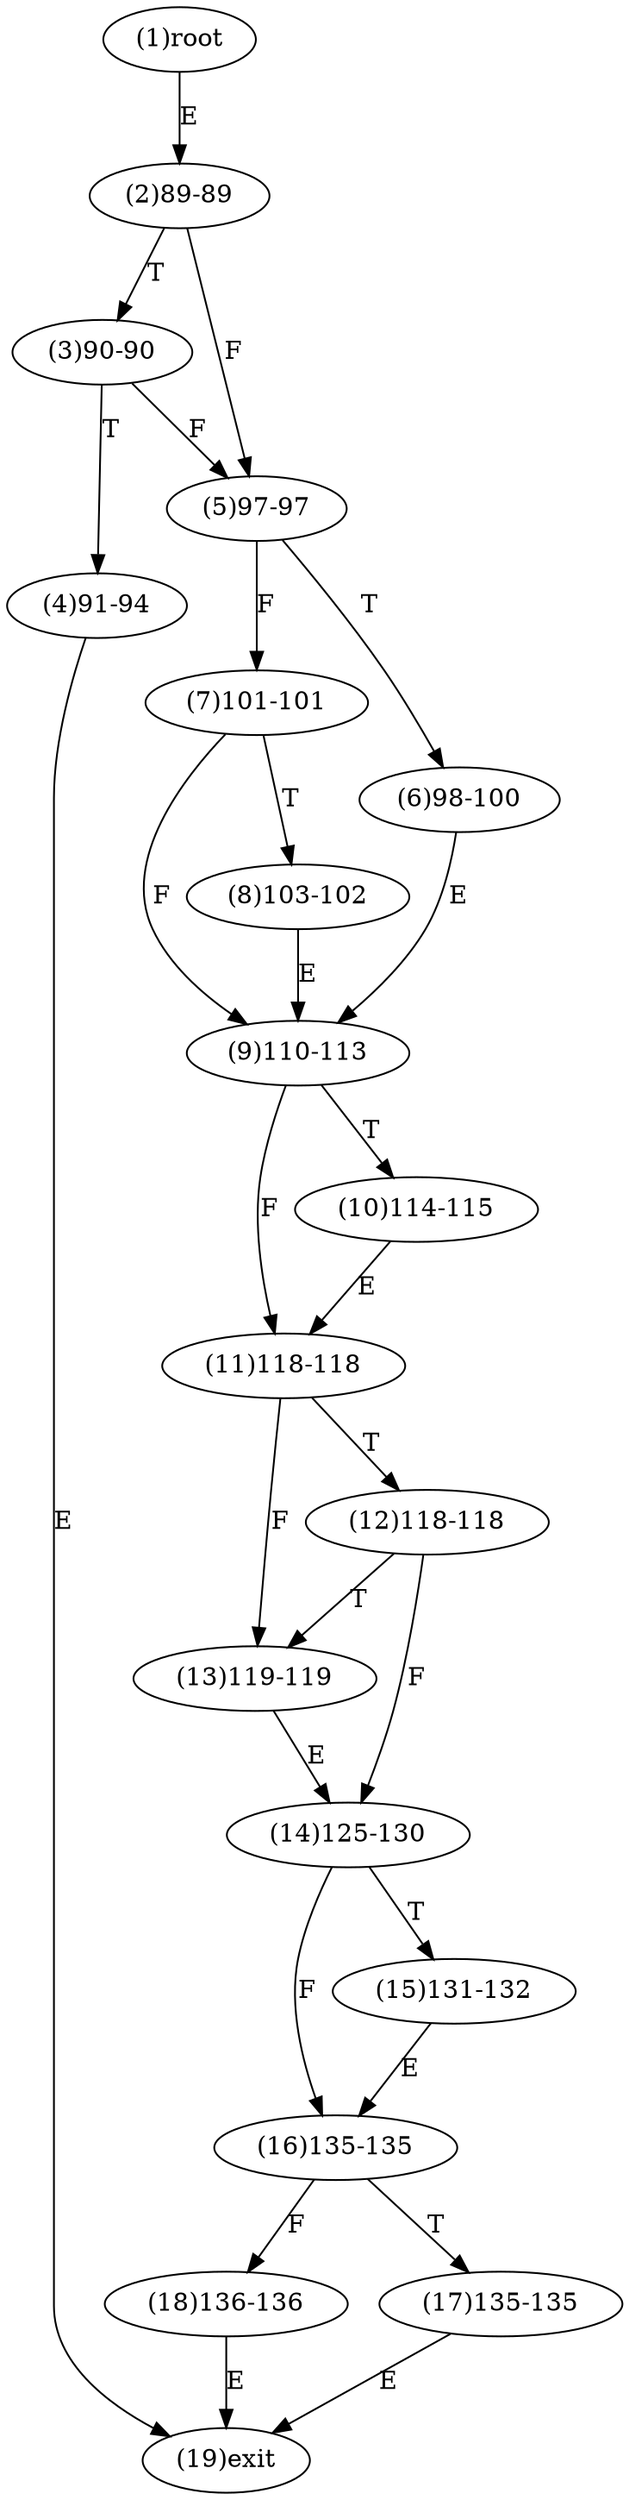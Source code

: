 digraph "" { 
1[ label="(1)root"];
2[ label="(2)89-89"];
3[ label="(3)90-90"];
4[ label="(4)91-94"];
5[ label="(5)97-97"];
6[ label="(6)98-100"];
7[ label="(7)101-101"];
8[ label="(8)103-102"];
9[ label="(9)110-113"];
10[ label="(10)114-115"];
11[ label="(11)118-118"];
12[ label="(12)118-118"];
13[ label="(13)119-119"];
14[ label="(14)125-130"];
15[ label="(15)131-132"];
17[ label="(17)135-135"];
16[ label="(16)135-135"];
19[ label="(19)exit"];
18[ label="(18)136-136"];
1->2[ label="E"];
2->5[ label="F"];
2->3[ label="T"];
3->5[ label="F"];
3->4[ label="T"];
4->19[ label="E"];
5->7[ label="F"];
5->6[ label="T"];
6->9[ label="E"];
7->9[ label="F"];
7->8[ label="T"];
8->9[ label="E"];
9->11[ label="F"];
9->10[ label="T"];
10->11[ label="E"];
11->13[ label="F"];
11->12[ label="T"];
12->14[ label="F"];
12->13[ label="T"];
13->14[ label="E"];
14->16[ label="F"];
14->15[ label="T"];
15->16[ label="E"];
16->18[ label="F"];
16->17[ label="T"];
17->19[ label="E"];
18->19[ label="E"];
}
